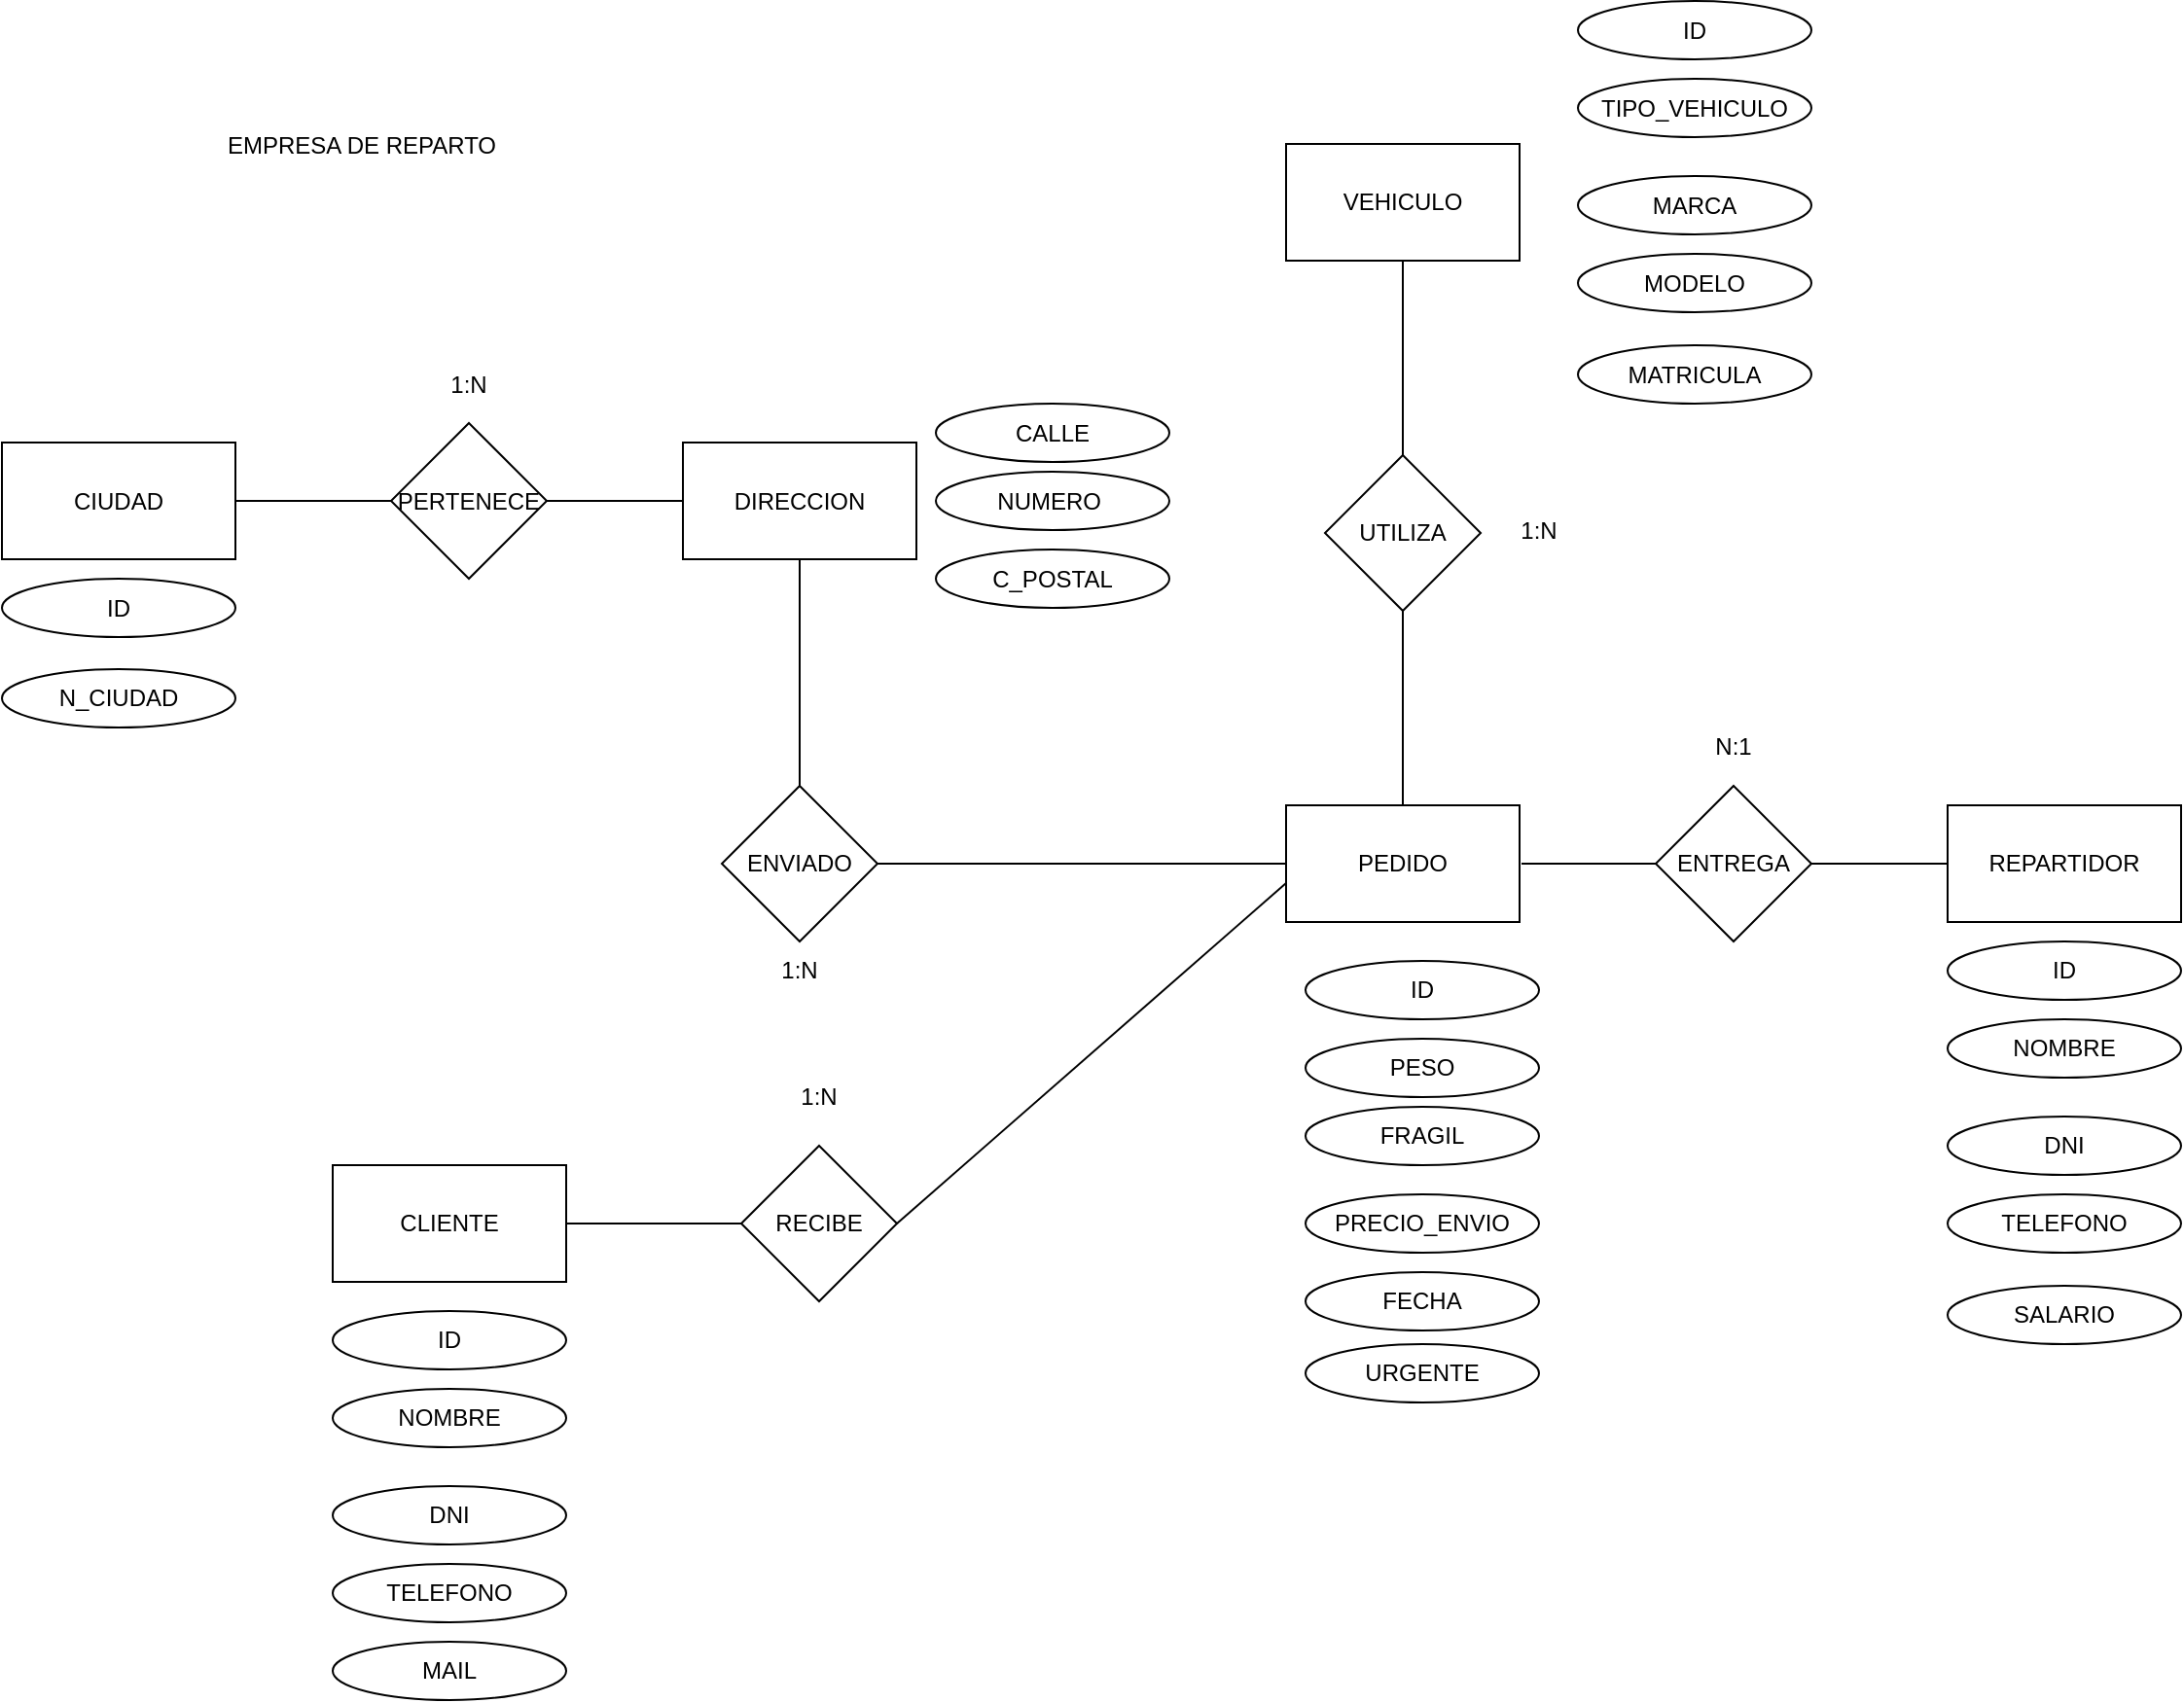 <mxfile version="14.5.10" type="device" pages="2"><diagram id="oQgclHZgj1BbhnC9wT2c" name="Página-1"><mxGraphModel dx="1798" dy="1056" grid="1" gridSize="10" guides="1" tooltips="1" connect="1" arrows="1" fold="1" page="1" pageScale="1" pageWidth="1169" pageHeight="1654" math="0" shadow="0"><root><mxCell id="0"/><mxCell id="1" parent="0"/><mxCell id="EchYy-JtCHSCQyAU1knJ-1" value="REPARTIDOR" style="rounded=0;whiteSpace=wrap;html=1;" parent="1" vertex="1"><mxGeometry x="1010" y="520" width="120" height="60" as="geometry"/></mxCell><mxCell id="EchYy-JtCHSCQyAU1knJ-3" value="ENTREGA" style="rhombus;whiteSpace=wrap;html=1;" parent="1" vertex="1"><mxGeometry x="860" y="510" width="80" height="80" as="geometry"/></mxCell><mxCell id="EchYy-JtCHSCQyAU1knJ-4" value="RECIBE" style="rhombus;whiteSpace=wrap;html=1;" parent="1" vertex="1"><mxGeometry x="390" y="695" width="80" height="80" as="geometry"/></mxCell><mxCell id="EchYy-JtCHSCQyAU1knJ-5" value="ENVIADO" style="rhombus;whiteSpace=wrap;html=1;" parent="1" vertex="1"><mxGeometry x="380" y="510" width="80" height="80" as="geometry"/></mxCell><mxCell id="EchYy-JtCHSCQyAU1knJ-6" value="PEDIDO" style="rounded=0;whiteSpace=wrap;html=1;" parent="1" vertex="1"><mxGeometry x="670" y="520" width="120" height="60" as="geometry"/></mxCell><mxCell id="EchYy-JtCHSCQyAU1knJ-7" value="CLIENTE" style="rounded=0;whiteSpace=wrap;html=1;" parent="1" vertex="1"><mxGeometry x="180" y="705" width="120" height="60" as="geometry"/></mxCell><mxCell id="EchYy-JtCHSCQyAU1knJ-8" value="CIUDAD" style="rounded=0;whiteSpace=wrap;html=1;" parent="1" vertex="1"><mxGeometry x="10" y="333.5" width="120" height="60" as="geometry"/></mxCell><mxCell id="EchYy-JtCHSCQyAU1knJ-9" value="VEHICULO" style="rounded=0;whiteSpace=wrap;html=1;" parent="1" vertex="1"><mxGeometry x="670" y="180" width="120" height="60" as="geometry"/></mxCell><mxCell id="EchYy-JtCHSCQyAU1knJ-10" value="UTILIZA" style="rhombus;whiteSpace=wrap;html=1;" parent="1" vertex="1"><mxGeometry x="690" y="340" width="80" height="80" as="geometry"/></mxCell><mxCell id="EchYy-JtCHSCQyAU1knJ-14" value="" style="endArrow=none;html=1;exitX=1;exitY=0.5;exitDx=0;exitDy=0;entryX=0;entryY=0.5;entryDx=0;entryDy=0;" parent="1" source="EchYy-JtCHSCQyAU1knJ-7" target="EchYy-JtCHSCQyAU1knJ-4" edge="1"><mxGeometry width="50" height="50" relative="1" as="geometry"><mxPoint x="560" y="820" as="sourcePoint"/><mxPoint x="610" y="770" as="targetPoint"/></mxGeometry></mxCell><mxCell id="EchYy-JtCHSCQyAU1knJ-15" value="" style="endArrow=none;html=1;exitX=1;exitY=0.5;exitDx=0;exitDy=0;entryX=0;entryY=0.5;entryDx=0;entryDy=0;" parent="1" source="EchYy-JtCHSCQyAU1knJ-5" target="EchYy-JtCHSCQyAU1knJ-6" edge="1"><mxGeometry width="50" height="50" relative="1" as="geometry"><mxPoint x="560" y="820" as="sourcePoint"/><mxPoint x="610" y="770" as="targetPoint"/></mxGeometry></mxCell><mxCell id="EchYy-JtCHSCQyAU1knJ-16" value="" style="endArrow=none;html=1;entryX=0;entryY=0.5;entryDx=0;entryDy=0;" parent="1" target="EchYy-JtCHSCQyAU1knJ-3" edge="1"><mxGeometry width="50" height="50" relative="1" as="geometry"><mxPoint x="791" y="550" as="sourcePoint"/><mxPoint x="610" y="770" as="targetPoint"/></mxGeometry></mxCell><mxCell id="EchYy-JtCHSCQyAU1knJ-17" value="" style="endArrow=none;html=1;exitX=1;exitY=0.5;exitDx=0;exitDy=0;entryX=0;entryY=0.5;entryDx=0;entryDy=0;" parent="1" source="EchYy-JtCHSCQyAU1knJ-3" target="EchYy-JtCHSCQyAU1knJ-1" edge="1"><mxGeometry width="50" height="50" relative="1" as="geometry"><mxPoint x="560" y="820" as="sourcePoint"/><mxPoint x="610" y="770" as="targetPoint"/></mxGeometry></mxCell><mxCell id="EchYy-JtCHSCQyAU1knJ-21" value="ID" style="ellipse;whiteSpace=wrap;html=1;" parent="1" vertex="1"><mxGeometry x="10" y="403.5" width="120" height="30" as="geometry"/></mxCell><mxCell id="EchYy-JtCHSCQyAU1knJ-22" value="N_CIUDAD" style="ellipse;whiteSpace=wrap;html=1;" parent="1" vertex="1"><mxGeometry x="10" y="450" width="120" height="30" as="geometry"/></mxCell><mxCell id="EchYy-JtCHSCQyAU1knJ-26" value="ID" style="ellipse;whiteSpace=wrap;html=1;" parent="1" vertex="1"><mxGeometry x="180" y="780" width="120" height="30" as="geometry"/></mxCell><mxCell id="EchYy-JtCHSCQyAU1knJ-27" value="NOMBRE" style="ellipse;whiteSpace=wrap;html=1;" parent="1" vertex="1"><mxGeometry x="180" y="820" width="120" height="30" as="geometry"/></mxCell><mxCell id="EchYy-JtCHSCQyAU1knJ-28" value="CALLE" style="ellipse;whiteSpace=wrap;html=1;" parent="1" vertex="1"><mxGeometry x="490" y="313.5" width="120" height="30" as="geometry"/></mxCell><mxCell id="EchYy-JtCHSCQyAU1knJ-29" value="C_POSTAL&lt;span style=&quot;color: rgba(0 , 0 , 0 , 0) ; font-family: monospace ; font-size: 0px&quot;&gt;%3CmxGraphModel%3E%3Croot%3E%3CmxCell%20id%3D%220%22%2F%3E%3CmxCell%20id%3D%221%22%20parent%3D%220%22%2F%3E%3CmxCell%20id%3D%222%22%20value%3D%22DIRECCION%22%20style%3D%22ellipse%3BwhiteSpace%3Dwrap%3Bhtml%3D1%3B%22%20vertex%3D%221%22%20parent%3D%221%22%3E%3CmxGeometry%20x%3D%22340%22%20y%3D%22295%22%20width%3D%22120%22%20height%3D%2230%22%20as%3D%22geometry%22%2F%3E%3C%2FmxCell%3E%3C%2Froot%3E%3C%2FmxGraphModel%3E&lt;/span&gt;" style="ellipse;whiteSpace=wrap;html=1;" parent="1" vertex="1"><mxGeometry x="490" y="388.5" width="120" height="30" as="geometry"/></mxCell><mxCell id="EchYy-JtCHSCQyAU1knJ-30" value="DNI" style="ellipse;whiteSpace=wrap;html=1;" parent="1" vertex="1"><mxGeometry x="180" y="870" width="120" height="30" as="geometry"/></mxCell><mxCell id="EchYy-JtCHSCQyAU1knJ-31" value="TELEFONO" style="ellipse;whiteSpace=wrap;html=1;" parent="1" vertex="1"><mxGeometry x="180" y="910" width="120" height="30" as="geometry"/></mxCell><mxCell id="EchYy-JtCHSCQyAU1knJ-32" value="MAIL" style="ellipse;whiteSpace=wrap;html=1;" parent="1" vertex="1"><mxGeometry x="180" y="950" width="120" height="30" as="geometry"/></mxCell><mxCell id="EchYy-JtCHSCQyAU1knJ-33" value="" style="endArrow=none;html=1;entryX=0.5;entryY=1;entryDx=0;entryDy=0;exitX=0.5;exitY=0;exitDx=0;exitDy=0;" parent="1" source="EchYy-JtCHSCQyAU1knJ-6" target="EchYy-JtCHSCQyAU1knJ-10" edge="1"><mxGeometry width="50" height="50" relative="1" as="geometry"><mxPoint x="560" y="740" as="sourcePoint"/><mxPoint x="610" y="690" as="targetPoint"/></mxGeometry></mxCell><mxCell id="EchYy-JtCHSCQyAU1knJ-34" value="" style="endArrow=none;html=1;entryX=0.5;entryY=1;entryDx=0;entryDy=0;exitX=0.5;exitY=0;exitDx=0;exitDy=0;" parent="1" source="EchYy-JtCHSCQyAU1knJ-10" target="EchYy-JtCHSCQyAU1knJ-9" edge="1"><mxGeometry width="50" height="50" relative="1" as="geometry"><mxPoint x="560" y="740" as="sourcePoint"/><mxPoint x="610" y="690" as="targetPoint"/></mxGeometry></mxCell><mxCell id="EchYy-JtCHSCQyAU1knJ-35" value="ID" style="ellipse;whiteSpace=wrap;html=1;" parent="1" vertex="1"><mxGeometry x="680" y="600" width="120" height="30" as="geometry"/></mxCell><mxCell id="EchYy-JtCHSCQyAU1knJ-36" value="PESO" style="ellipse;whiteSpace=wrap;html=1;" parent="1" vertex="1"><mxGeometry x="680" y="640" width="120" height="30" as="geometry"/></mxCell><mxCell id="EchYy-JtCHSCQyAU1knJ-38" value="FRAGIL" style="ellipse;whiteSpace=wrap;html=1;" parent="1" vertex="1"><mxGeometry x="680" y="675" width="120" height="30" as="geometry"/></mxCell><mxCell id="EchYy-JtCHSCQyAU1knJ-39" value="PRECIO_ENVIO" style="ellipse;whiteSpace=wrap;html=1;" parent="1" vertex="1"><mxGeometry x="680" y="720" width="120" height="30" as="geometry"/></mxCell><mxCell id="EchYy-JtCHSCQyAU1knJ-40" value="FECHA" style="ellipse;whiteSpace=wrap;html=1;" parent="1" vertex="1"><mxGeometry x="680" y="760" width="120" height="30" as="geometry"/></mxCell><mxCell id="EchYy-JtCHSCQyAU1knJ-41" value="URGENTE" style="ellipse;whiteSpace=wrap;html=1;" parent="1" vertex="1"><mxGeometry x="680" y="797" width="120" height="30" as="geometry"/></mxCell><mxCell id="EchYy-JtCHSCQyAU1knJ-49" value="DIRECCION" style="rounded=0;whiteSpace=wrap;html=1;" parent="1" vertex="1"><mxGeometry x="360" y="333.5" width="120" height="60" as="geometry"/></mxCell><mxCell id="EchYy-JtCHSCQyAU1knJ-50" value="" style="endArrow=none;html=1;exitX=0.5;exitY=0;exitDx=0;exitDy=0;entryX=0.5;entryY=1;entryDx=0;entryDy=0;" parent="1" source="EchYy-JtCHSCQyAU1knJ-5" target="EchYy-JtCHSCQyAU1knJ-49" edge="1"><mxGeometry width="50" height="50" relative="1" as="geometry"><mxPoint x="560" y="730" as="sourcePoint"/><mxPoint x="610" y="680" as="targetPoint"/></mxGeometry></mxCell><mxCell id="EchYy-JtCHSCQyAU1knJ-51" value="NUMERO&amp;nbsp;" style="ellipse;whiteSpace=wrap;html=1;" parent="1" vertex="1"><mxGeometry x="490" y="348.5" width="120" height="30" as="geometry"/></mxCell><mxCell id="EchYy-JtCHSCQyAU1knJ-52" value="" style="endArrow=none;html=1;exitX=1;exitY=0.5;exitDx=0;exitDy=0;" parent="1" source="EchYy-JtCHSCQyAU1knJ-4" edge="1"><mxGeometry width="50" height="50" relative="1" as="geometry"><mxPoint x="560" y="730" as="sourcePoint"/><mxPoint x="670" y="560" as="targetPoint"/></mxGeometry></mxCell><mxCell id="EchYy-JtCHSCQyAU1knJ-53" value="ID" style="ellipse;whiteSpace=wrap;html=1;" parent="1" vertex="1"><mxGeometry x="1010" y="590" width="120" height="30" as="geometry"/></mxCell><mxCell id="EchYy-JtCHSCQyAU1knJ-54" value="NOMBRE" style="ellipse;whiteSpace=wrap;html=1;" parent="1" vertex="1"><mxGeometry x="1010" y="630" width="120" height="30" as="geometry"/></mxCell><mxCell id="EchYy-JtCHSCQyAU1knJ-55" value="DNI" style="ellipse;whiteSpace=wrap;html=1;" parent="1" vertex="1"><mxGeometry x="1010" y="680" width="120" height="30" as="geometry"/></mxCell><mxCell id="EchYy-JtCHSCQyAU1knJ-56" value="TELEFONO" style="ellipse;whiteSpace=wrap;html=1;" parent="1" vertex="1"><mxGeometry x="1010" y="720" width="120" height="30" as="geometry"/></mxCell><mxCell id="EchYy-JtCHSCQyAU1knJ-57" value="SALARIO" style="ellipse;whiteSpace=wrap;html=1;" parent="1" vertex="1"><mxGeometry x="1010" y="767" width="120" height="30" as="geometry"/></mxCell><mxCell id="EchYy-JtCHSCQyAU1knJ-69" value="ID" style="ellipse;whiteSpace=wrap;html=1;" parent="1" vertex="1"><mxGeometry x="820" y="106.5" width="120" height="30" as="geometry"/></mxCell><mxCell id="EchYy-JtCHSCQyAU1knJ-70" value="TIPO_VEHICULO" style="ellipse;whiteSpace=wrap;html=1;" parent="1" vertex="1"><mxGeometry x="820" y="146.5" width="120" height="30" as="geometry"/></mxCell><mxCell id="EchYy-JtCHSCQyAU1knJ-71" value="MARCA" style="ellipse;whiteSpace=wrap;html=1;" parent="1" vertex="1"><mxGeometry x="820" y="196.5" width="120" height="30" as="geometry"/></mxCell><mxCell id="EchYy-JtCHSCQyAU1knJ-72" value="MODELO" style="ellipse;whiteSpace=wrap;html=1;" parent="1" vertex="1"><mxGeometry x="820" y="236.5" width="120" height="30" as="geometry"/></mxCell><mxCell id="EchYy-JtCHSCQyAU1knJ-73" value="MATRICULA" style="ellipse;whiteSpace=wrap;html=1;" parent="1" vertex="1"><mxGeometry x="820" y="283.5" width="120" height="30" as="geometry"/></mxCell><mxCell id="EchYy-JtCHSCQyAU1knJ-74" value="PERTENECE" style="rhombus;whiteSpace=wrap;html=1;" parent="1" vertex="1"><mxGeometry x="210" y="323.5" width="80" height="80" as="geometry"/></mxCell><mxCell id="EchYy-JtCHSCQyAU1knJ-75" value="" style="endArrow=none;html=1;exitX=1;exitY=0.5;exitDx=0;exitDy=0;entryX=0;entryY=0.5;entryDx=0;entryDy=0;" parent="1" source="EchYy-JtCHSCQyAU1knJ-8" target="EchYy-JtCHSCQyAU1knJ-74" edge="1"><mxGeometry width="50" height="50" relative="1" as="geometry"><mxPoint x="570" y="580" as="sourcePoint"/><mxPoint x="620" y="530" as="targetPoint"/></mxGeometry></mxCell><mxCell id="EchYy-JtCHSCQyAU1knJ-76" value="" style="endArrow=none;html=1;exitX=1;exitY=0.5;exitDx=0;exitDy=0;entryX=0;entryY=0.5;entryDx=0;entryDy=0;" parent="1" source="EchYy-JtCHSCQyAU1knJ-74" target="EchYy-JtCHSCQyAU1knJ-49" edge="1"><mxGeometry width="50" height="50" relative="1" as="geometry"><mxPoint x="570" y="580" as="sourcePoint"/><mxPoint x="620" y="530" as="targetPoint"/></mxGeometry></mxCell><mxCell id="EchYy-JtCHSCQyAU1knJ-77" value="1:N" style="text;html=1;strokeColor=none;fillColor=none;align=center;verticalAlign=middle;whiteSpace=wrap;rounded=0;" parent="1" vertex="1"><mxGeometry x="230" y="293.5" width="40" height="20" as="geometry"/></mxCell><mxCell id="EchYy-JtCHSCQyAU1knJ-79" value="1:N" style="text;html=1;strokeColor=none;fillColor=none;align=center;verticalAlign=middle;whiteSpace=wrap;rounded=0;" parent="1" vertex="1"><mxGeometry x="400" y="595" width="40" height="20" as="geometry"/></mxCell><mxCell id="EchYy-JtCHSCQyAU1knJ-80" value="1:N" style="text;html=1;strokeColor=none;fillColor=none;align=center;verticalAlign=middle;whiteSpace=wrap;rounded=0;" parent="1" vertex="1"><mxGeometry x="410" y="660" width="40" height="20" as="geometry"/></mxCell><mxCell id="EchYy-JtCHSCQyAU1knJ-81" value="1:N" style="text;html=1;strokeColor=none;fillColor=none;align=center;verticalAlign=middle;whiteSpace=wrap;rounded=0;" parent="1" vertex="1"><mxGeometry x="780" y="368.5" width="40" height="20" as="geometry"/></mxCell><mxCell id="EchYy-JtCHSCQyAU1knJ-85" value="N:1" style="text;html=1;strokeColor=none;fillColor=none;align=center;verticalAlign=middle;whiteSpace=wrap;rounded=0;" parent="1" vertex="1"><mxGeometry x="880" y="480" width="40" height="20" as="geometry"/></mxCell><mxCell id="EchYy-JtCHSCQyAU1knJ-87" value="EMPRESA DE REPARTO" style="text;html=1;strokeColor=none;fillColor=none;align=center;verticalAlign=middle;whiteSpace=wrap;rounded=0;" parent="1" vertex="1"><mxGeometry x="60" y="146.5" width="270" height="68.5" as="geometry"/></mxCell></root></mxGraphModel></diagram><diagram id="UMnweKXKIHSZnf6MmhtM" name="Page-2"><mxGraphModel dx="1041" dy="768" grid="1" gridSize="10" guides="1" tooltips="1" connect="1" arrows="1" fold="1" page="1" pageScale="1" pageWidth="827" pageHeight="1169" math="0" shadow="0"><root><mxCell id="8Dta5nfzr9jEYjFxfUkM-0"/><mxCell id="8Dta5nfzr9jEYjFxfUkM-1" parent="8Dta5nfzr9jEYjFxfUkM-0"/><mxCell id="8Dta5nfzr9jEYjFxfUkM-2" value="Ciudad" style="swimlane;fontStyle=0;childLayout=stackLayout;horizontal=1;startSize=26;fillColor=none;horizontalStack=0;resizeParent=1;resizeParentMax=0;resizeLast=0;collapsible=1;marginBottom=0;" vertex="1" parent="8Dta5nfzr9jEYjFxfUkM-1"><mxGeometry x="30" y="80" width="140" height="78" as="geometry"/></mxCell><mxCell id="8Dta5nfzr9jEYjFxfUkM-3" value="Id_ciudad (PK)" style="text;strokeColor=none;fillColor=none;align=left;verticalAlign=top;spacingLeft=4;spacingRight=4;overflow=hidden;rotatable=0;points=[[0,0.5],[1,0.5]];portConstraint=eastwest;" vertex="1" parent="8Dta5nfzr9jEYjFxfUkM-2"><mxGeometry y="26" width="140" height="26" as="geometry"/></mxCell><mxCell id="8Dta5nfzr9jEYjFxfUkM-4" value="Nombre_ciudad" style="text;strokeColor=none;fillColor=none;align=left;verticalAlign=top;spacingLeft=4;spacingRight=4;overflow=hidden;rotatable=0;points=[[0,0.5],[1,0.5]];portConstraint=eastwest;" vertex="1" parent="8Dta5nfzr9jEYjFxfUkM-2"><mxGeometry y="52" width="140" height="26" as="geometry"/></mxCell><mxCell id="8Dta5nfzr9jEYjFxfUkM-6" value="Direccion" style="swimlane;fontStyle=0;childLayout=stackLayout;horizontal=1;startSize=26;fillColor=none;horizontalStack=0;resizeParent=1;resizeParentMax=0;resizeLast=0;collapsible=1;marginBottom=0;" vertex="1" parent="8Dta5nfzr9jEYjFxfUkM-1"><mxGeometry x="210" y="290" width="140" height="156" as="geometry"/></mxCell><mxCell id="8Dta5nfzr9jEYjFxfUkM-39" value="Id_direccion (PK)" style="text;strokeColor=none;fillColor=none;align=left;verticalAlign=top;spacingLeft=4;spacingRight=4;overflow=hidden;rotatable=0;points=[[0,0.5],[1,0.5]];portConstraint=eastwest;" vertex="1" parent="8Dta5nfzr9jEYjFxfUkM-6"><mxGeometry y="26" width="140" height="26" as="geometry"/></mxCell><mxCell id="8Dta5nfzr9jEYjFxfUkM-7" value="Id_ciudad (FK)" style="text;strokeColor=none;fillColor=none;align=left;verticalAlign=top;spacingLeft=4;spacingRight=4;overflow=hidden;rotatable=0;points=[[0,0.5],[1,0.5]];portConstraint=eastwest;" vertex="1" parent="8Dta5nfzr9jEYjFxfUkM-6"><mxGeometry y="52" width="140" height="26" as="geometry"/></mxCell><mxCell id="8Dta5nfzr9jEYjFxfUkM-8" value="Calle" style="text;strokeColor=none;fillColor=none;align=left;verticalAlign=top;spacingLeft=4;spacingRight=4;overflow=hidden;rotatable=0;points=[[0,0.5],[1,0.5]];portConstraint=eastwest;" vertex="1" parent="8Dta5nfzr9jEYjFxfUkM-6"><mxGeometry y="78" width="140" height="26" as="geometry"/></mxCell><mxCell id="8Dta5nfzr9jEYjFxfUkM-9" value="Numero" style="text;strokeColor=none;fillColor=none;align=left;verticalAlign=top;spacingLeft=4;spacingRight=4;overflow=hidden;rotatable=0;points=[[0,0.5],[1,0.5]];portConstraint=eastwest;" vertex="1" parent="8Dta5nfzr9jEYjFxfUkM-6"><mxGeometry y="104" width="140" height="26" as="geometry"/></mxCell><mxCell id="8Dta5nfzr9jEYjFxfUkM-10" value="cod_postal" style="text;strokeColor=none;fillColor=none;align=left;verticalAlign=top;spacingLeft=4;spacingRight=4;overflow=hidden;rotatable=0;points=[[0,0.5],[1,0.5]];portConstraint=eastwest;" vertex="1" parent="8Dta5nfzr9jEYjFxfUkM-6"><mxGeometry y="130" width="140" height="26" as="geometry"/></mxCell><mxCell id="8Dta5nfzr9jEYjFxfUkM-11" value="Pedido" style="swimlane;fontStyle=0;childLayout=stackLayout;horizontal=1;startSize=26;fillColor=none;horizontalStack=0;resizeParent=1;resizeParentMax=0;resizeLast=0;collapsible=1;marginBottom=0;" vertex="1" parent="8Dta5nfzr9jEYjFxfUkM-1"><mxGeometry x="450" y="300" width="140" height="286" as="geometry"/></mxCell><mxCell id="8Dta5nfzr9jEYjFxfUkM-12" value="Id_pedido (PK)" style="text;strokeColor=none;fillColor=none;align=left;verticalAlign=top;spacingLeft=4;spacingRight=4;overflow=hidden;rotatable=0;points=[[0,0.5],[1,0.5]];portConstraint=eastwest;" vertex="1" parent="8Dta5nfzr9jEYjFxfUkM-11"><mxGeometry y="26" width="140" height="26" as="geometry"/></mxCell><mxCell id="8Dta5nfzr9jEYjFxfUkM-41" value="Id_direccion (FK)" style="text;strokeColor=none;fillColor=none;align=left;verticalAlign=top;spacingLeft=4;spacingRight=4;overflow=hidden;rotatable=0;points=[[0,0.5],[1,0.5]];portConstraint=eastwest;" vertex="1" parent="8Dta5nfzr9jEYjFxfUkM-11"><mxGeometry y="52" width="140" height="26" as="geometry"/></mxCell><mxCell id="8Dta5nfzr9jEYjFxfUkM-43" value="Id_vehiculo (FK)" style="text;strokeColor=none;fillColor=none;align=left;verticalAlign=top;spacingLeft=4;spacingRight=4;overflow=hidden;rotatable=0;points=[[0,0.5],[1,0.5]];portConstraint=eastwest;" vertex="1" parent="8Dta5nfzr9jEYjFxfUkM-11"><mxGeometry y="78" width="140" height="26" as="geometry"/></mxCell><mxCell id="8Dta5nfzr9jEYjFxfUkM-45" value="Id_repartidor (FK)" style="text;strokeColor=none;fillColor=none;align=left;verticalAlign=top;spacingLeft=4;spacingRight=4;overflow=hidden;rotatable=0;points=[[0,0.5],[1,0.5]];portConstraint=eastwest;" vertex="1" parent="8Dta5nfzr9jEYjFxfUkM-11"><mxGeometry y="104" width="140" height="26" as="geometry"/></mxCell><mxCell id="8Dta5nfzr9jEYjFxfUkM-47" value="Id_cliente (FK)" style="text;strokeColor=none;fillColor=none;align=left;verticalAlign=top;spacingLeft=4;spacingRight=4;overflow=hidden;rotatable=0;points=[[0,0.5],[1,0.5]];portConstraint=eastwest;" vertex="1" parent="8Dta5nfzr9jEYjFxfUkM-11"><mxGeometry y="130" width="140" height="26" as="geometry"/></mxCell><mxCell id="8Dta5nfzr9jEYjFxfUkM-13" value="Peso" style="text;strokeColor=none;fillColor=none;align=left;verticalAlign=top;spacingLeft=4;spacingRight=4;overflow=hidden;rotatable=0;points=[[0,0.5],[1,0.5]];portConstraint=eastwest;" vertex="1" parent="8Dta5nfzr9jEYjFxfUkM-11"><mxGeometry y="156" width="140" height="26" as="geometry"/></mxCell><mxCell id="8Dta5nfzr9jEYjFxfUkM-14" value="Fragil" style="text;strokeColor=none;fillColor=none;align=left;verticalAlign=top;spacingLeft=4;spacingRight=4;overflow=hidden;rotatable=0;points=[[0,0.5],[1,0.5]];portConstraint=eastwest;" vertex="1" parent="8Dta5nfzr9jEYjFxfUkM-11"><mxGeometry y="182" width="140" height="26" as="geometry"/></mxCell><mxCell id="8Dta5nfzr9jEYjFxfUkM-15" value="Precio_envio" style="text;strokeColor=none;fillColor=none;align=left;verticalAlign=top;spacingLeft=4;spacingRight=4;overflow=hidden;rotatable=0;points=[[0,0.5],[1,0.5]];portConstraint=eastwest;" vertex="1" parent="8Dta5nfzr9jEYjFxfUkM-11"><mxGeometry y="208" width="140" height="26" as="geometry"/></mxCell><mxCell id="8Dta5nfzr9jEYjFxfUkM-16" value="Fecha_entrega" style="text;strokeColor=none;fillColor=none;align=left;verticalAlign=top;spacingLeft=4;spacingRight=4;overflow=hidden;rotatable=0;points=[[0,0.5],[1,0.5]];portConstraint=eastwest;" vertex="1" parent="8Dta5nfzr9jEYjFxfUkM-11"><mxGeometry y="234" width="140" height="26" as="geometry"/></mxCell><mxCell id="8Dta5nfzr9jEYjFxfUkM-17" value="Urgente" style="text;strokeColor=none;fillColor=none;align=left;verticalAlign=top;spacingLeft=4;spacingRight=4;overflow=hidden;rotatable=0;points=[[0,0.5],[1,0.5]];portConstraint=eastwest;" vertex="1" parent="8Dta5nfzr9jEYjFxfUkM-11"><mxGeometry y="260" width="140" height="26" as="geometry"/></mxCell><mxCell id="8Dta5nfzr9jEYjFxfUkM-18" value="Vehiculo" style="swimlane;fontStyle=0;childLayout=stackLayout;horizontal=1;startSize=26;fillColor=none;horizontalStack=0;resizeParent=1;resizeParentMax=0;resizeLast=0;collapsible=1;marginBottom=0;" vertex="1" parent="8Dta5nfzr9jEYjFxfUkM-1"><mxGeometry x="660" y="60" width="140" height="156" as="geometry"/></mxCell><mxCell id="8Dta5nfzr9jEYjFxfUkM-19" value="Id_vehiculo (PK)" style="text;strokeColor=none;fillColor=none;align=left;verticalAlign=top;spacingLeft=4;spacingRight=4;overflow=hidden;rotatable=0;points=[[0,0.5],[1,0.5]];portConstraint=eastwest;" vertex="1" parent="8Dta5nfzr9jEYjFxfUkM-18"><mxGeometry y="26" width="140" height="26" as="geometry"/></mxCell><mxCell id="8Dta5nfzr9jEYjFxfUkM-20" value="Tipo_vehiculo" style="text;strokeColor=none;fillColor=none;align=left;verticalAlign=top;spacingLeft=4;spacingRight=4;overflow=hidden;rotatable=0;points=[[0,0.5],[1,0.5]];portConstraint=eastwest;" vertex="1" parent="8Dta5nfzr9jEYjFxfUkM-18"><mxGeometry y="52" width="140" height="26" as="geometry"/></mxCell><mxCell id="8Dta5nfzr9jEYjFxfUkM-21" value="Marca" style="text;strokeColor=none;fillColor=none;align=left;verticalAlign=top;spacingLeft=4;spacingRight=4;overflow=hidden;rotatable=0;points=[[0,0.5],[1,0.5]];portConstraint=eastwest;" vertex="1" parent="8Dta5nfzr9jEYjFxfUkM-18"><mxGeometry y="78" width="140" height="26" as="geometry"/></mxCell><mxCell id="8Dta5nfzr9jEYjFxfUkM-22" value="Modelo" style="text;strokeColor=none;fillColor=none;align=left;verticalAlign=top;spacingLeft=4;spacingRight=4;overflow=hidden;rotatable=0;points=[[0,0.5],[1,0.5]];portConstraint=eastwest;" vertex="1" parent="8Dta5nfzr9jEYjFxfUkM-18"><mxGeometry y="104" width="140" height="26" as="geometry"/></mxCell><mxCell id="8Dta5nfzr9jEYjFxfUkM-23" value="Matricula" style="text;strokeColor=none;fillColor=none;align=left;verticalAlign=top;spacingLeft=4;spacingRight=4;overflow=hidden;rotatable=0;points=[[0,0.5],[1,0.5]];portConstraint=eastwest;" vertex="1" parent="8Dta5nfzr9jEYjFxfUkM-18"><mxGeometry y="130" width="140" height="26" as="geometry"/></mxCell><mxCell id="8Dta5nfzr9jEYjFxfUkM-24" value="Cliente" style="swimlane;fontStyle=0;childLayout=stackLayout;horizontal=1;startSize=26;fillColor=none;horizontalStack=0;resizeParent=1;resizeParentMax=0;resizeLast=0;collapsible=1;marginBottom=0;" vertex="1" parent="8Dta5nfzr9jEYjFxfUkM-1"><mxGeometry x="120" y="585" width="140" height="156" as="geometry"/></mxCell><mxCell id="8Dta5nfzr9jEYjFxfUkM-25" value="Id_cliente (PK)" style="text;strokeColor=none;fillColor=none;align=left;verticalAlign=top;spacingLeft=4;spacingRight=4;overflow=hidden;rotatable=0;points=[[0,0.5],[1,0.5]];portConstraint=eastwest;" vertex="1" parent="8Dta5nfzr9jEYjFxfUkM-24"><mxGeometry y="26" width="140" height="26" as="geometry"/></mxCell><mxCell id="8Dta5nfzr9jEYjFxfUkM-26" value="Nombre_cliente" style="text;strokeColor=none;fillColor=none;align=left;verticalAlign=top;spacingLeft=4;spacingRight=4;overflow=hidden;rotatable=0;points=[[0,0.5],[1,0.5]];portConstraint=eastwest;" vertex="1" parent="8Dta5nfzr9jEYjFxfUkM-24"><mxGeometry y="52" width="140" height="26" as="geometry"/></mxCell><mxCell id="8Dta5nfzr9jEYjFxfUkM-27" value="DNI_cliente" style="text;strokeColor=none;fillColor=none;align=left;verticalAlign=top;spacingLeft=4;spacingRight=4;overflow=hidden;rotatable=0;points=[[0,0.5],[1,0.5]];portConstraint=eastwest;" vertex="1" parent="8Dta5nfzr9jEYjFxfUkM-24"><mxGeometry y="78" width="140" height="26" as="geometry"/></mxCell><mxCell id="8Dta5nfzr9jEYjFxfUkM-28" value="Telefono_cliente" style="text;strokeColor=none;fillColor=none;align=left;verticalAlign=top;spacingLeft=4;spacingRight=4;overflow=hidden;rotatable=0;points=[[0,0.5],[1,0.5]];portConstraint=eastwest;" vertex="1" parent="8Dta5nfzr9jEYjFxfUkM-24"><mxGeometry y="104" width="140" height="26" as="geometry"/></mxCell><mxCell id="8Dta5nfzr9jEYjFxfUkM-29" value="Mail" style="text;strokeColor=none;fillColor=none;align=left;verticalAlign=top;spacingLeft=4;spacingRight=4;overflow=hidden;rotatable=0;points=[[0,0.5],[1,0.5]];portConstraint=eastwest;" vertex="1" parent="8Dta5nfzr9jEYjFxfUkM-24"><mxGeometry y="130" width="140" height="26" as="geometry"/></mxCell><mxCell id="8Dta5nfzr9jEYjFxfUkM-31" value="Repartidor" style="swimlane;fontStyle=0;childLayout=stackLayout;horizontal=1;startSize=26;fillColor=none;horizontalStack=0;resizeParent=1;resizeParentMax=0;resizeLast=0;collapsible=1;marginBottom=0;" vertex="1" parent="8Dta5nfzr9jEYjFxfUkM-1"><mxGeometry x="640" y="559" width="140" height="182" as="geometry"/></mxCell><mxCell id="8Dta5nfzr9jEYjFxfUkM-32" value="Id_repartidor (PK)" style="text;strokeColor=none;fillColor=none;align=left;verticalAlign=top;spacingLeft=4;spacingRight=4;overflow=hidden;rotatable=0;points=[[0,0.5],[1,0.5]];portConstraint=eastwest;" vertex="1" parent="8Dta5nfzr9jEYjFxfUkM-31"><mxGeometry y="26" width="140" height="26" as="geometry"/></mxCell><mxCell id="8Dta5nfzr9jEYjFxfUkM-33" value="Nombre_repartidor" style="text;strokeColor=none;fillColor=none;align=left;verticalAlign=top;spacingLeft=4;spacingRight=4;overflow=hidden;rotatable=0;points=[[0,0.5],[1,0.5]];portConstraint=eastwest;" vertex="1" parent="8Dta5nfzr9jEYjFxfUkM-31"><mxGeometry y="52" width="140" height="26" as="geometry"/></mxCell><mxCell id="8Dta5nfzr9jEYjFxfUkM-34" value="DNI_repartidor" style="text;strokeColor=none;fillColor=none;align=left;verticalAlign=top;spacingLeft=4;spacingRight=4;overflow=hidden;rotatable=0;points=[[0,0.5],[1,0.5]];portConstraint=eastwest;" vertex="1" parent="8Dta5nfzr9jEYjFxfUkM-31"><mxGeometry y="78" width="140" height="26" as="geometry"/></mxCell><mxCell id="8Dta5nfzr9jEYjFxfUkM-35" value="Precio_envio" style="text;strokeColor=none;fillColor=none;align=left;verticalAlign=top;spacingLeft=4;spacingRight=4;overflow=hidden;rotatable=0;points=[[0,0.5],[1,0.5]];portConstraint=eastwest;" vertex="1" parent="8Dta5nfzr9jEYjFxfUkM-31"><mxGeometry y="104" width="140" height="26" as="geometry"/></mxCell><mxCell id="8Dta5nfzr9jEYjFxfUkM-36" value="Telefono_repartidor" style="text;strokeColor=none;fillColor=none;align=left;verticalAlign=top;spacingLeft=4;spacingRight=4;overflow=hidden;rotatable=0;points=[[0,0.5],[1,0.5]];portConstraint=eastwest;" vertex="1" parent="8Dta5nfzr9jEYjFxfUkM-31"><mxGeometry y="130" width="140" height="26" as="geometry"/></mxCell><mxCell id="8Dta5nfzr9jEYjFxfUkM-37" value="Salario" style="text;strokeColor=none;fillColor=none;align=left;verticalAlign=top;spacingLeft=4;spacingRight=4;overflow=hidden;rotatable=0;points=[[0,0.5],[1,0.5]];portConstraint=eastwest;" vertex="1" parent="8Dta5nfzr9jEYjFxfUkM-31"><mxGeometry y="156" width="140" height="26" as="geometry"/></mxCell><mxCell id="8Dta5nfzr9jEYjFxfUkM-40" value="" style="endArrow=none;html=1;exitX=1;exitY=0.5;exitDx=0;exitDy=0;entryX=0;entryY=0.5;entryDx=0;entryDy=0;" edge="1" parent="8Dta5nfzr9jEYjFxfUkM-1" source="8Dta5nfzr9jEYjFxfUkM-3" target="8Dta5nfzr9jEYjFxfUkM-7"><mxGeometry width="50" height="50" relative="1" as="geometry"><mxPoint x="380" y="590" as="sourcePoint"/><mxPoint x="250" y="340" as="targetPoint"/><Array as="points"><mxPoint x="200" y="119"/><mxPoint x="180" y="355"/></Array></mxGeometry></mxCell><mxCell id="8Dta5nfzr9jEYjFxfUkM-42" value="" style="endArrow=none;html=1;exitX=1;exitY=0.5;exitDx=0;exitDy=0;entryX=0;entryY=0.5;entryDx=0;entryDy=0;" edge="1" parent="8Dta5nfzr9jEYjFxfUkM-1" source="8Dta5nfzr9jEYjFxfUkM-39" target="8Dta5nfzr9jEYjFxfUkM-41"><mxGeometry width="50" height="50" relative="1" as="geometry"><mxPoint x="380" y="590" as="sourcePoint"/><mxPoint x="430" y="540" as="targetPoint"/></mxGeometry></mxCell><mxCell id="8Dta5nfzr9jEYjFxfUkM-44" value="" style="endArrow=none;html=1;entryX=-0.002;entryY=0.769;entryDx=0;entryDy=0;entryPerimeter=0;exitX=1;exitY=0.5;exitDx=0;exitDy=0;" edge="1" parent="8Dta5nfzr9jEYjFxfUkM-1" source="8Dta5nfzr9jEYjFxfUkM-43" target="8Dta5nfzr9jEYjFxfUkM-19"><mxGeometry width="50" height="50" relative="1" as="geometry"><mxPoint x="380" y="590" as="sourcePoint"/><mxPoint x="430" y="540" as="targetPoint"/><Array as="points"><mxPoint x="620" y="391"/><mxPoint x="620" y="106"/></Array></mxGeometry></mxCell><mxCell id="8Dta5nfzr9jEYjFxfUkM-46" value="" style="endArrow=none;html=1;entryX=1;entryY=0.5;entryDx=0;entryDy=0;exitX=0;exitY=0.5;exitDx=0;exitDy=0;" edge="1" parent="8Dta5nfzr9jEYjFxfUkM-1" source="8Dta5nfzr9jEYjFxfUkM-32" target="8Dta5nfzr9jEYjFxfUkM-45"><mxGeometry width="50" height="50" relative="1" as="geometry"><mxPoint x="380" y="590" as="sourcePoint"/><mxPoint x="430" y="540" as="targetPoint"/><Array as="points"><mxPoint x="610" y="598"/><mxPoint x="610" y="417"/></Array></mxGeometry></mxCell><mxCell id="8Dta5nfzr9jEYjFxfUkM-48" value="" style="endArrow=none;html=1;exitX=1;exitY=0.5;exitDx=0;exitDy=0;entryX=0;entryY=0.5;entryDx=0;entryDy=0;startArrow=none;" edge="1" parent="8Dta5nfzr9jEYjFxfUkM-1" source="8Dta5nfzr9jEYjFxfUkM-25" target="8Dta5nfzr9jEYjFxfUkM-47"><mxGeometry width="50" height="50" relative="1" as="geometry"><mxPoint x="380" y="590" as="sourcePoint"/><mxPoint x="430" y="540" as="targetPoint"/></mxGeometry></mxCell><mxCell id="8Dta5nfzr9jEYjFxfUkM-49" value="1" style="text;html=1;strokeColor=none;fillColor=none;align=center;verticalAlign=middle;whiteSpace=wrap;rounded=0;" vertex="1" parent="8Dta5nfzr9jEYjFxfUkM-1"><mxGeometry x="170" y="100" width="40" height="20" as="geometry"/></mxCell><mxCell id="8Dta5nfzr9jEYjFxfUkM-50" value="1" style="text;html=1;strokeColor=none;fillColor=none;align=center;verticalAlign=middle;whiteSpace=wrap;rounded=0;" vertex="1" parent="8Dta5nfzr9jEYjFxfUkM-1"><mxGeometry x="610" y="80" width="40" height="20" as="geometry"/></mxCell><mxCell id="8Dta5nfzr9jEYjFxfUkM-51" value="1" style="text;html=1;strokeColor=none;fillColor=none;align=center;verticalAlign=middle;whiteSpace=wrap;rounded=0;" vertex="1" parent="8Dta5nfzr9jEYjFxfUkM-1"><mxGeometry x="603" y="574" width="40" height="20" as="geometry"/></mxCell><mxCell id="8Dta5nfzr9jEYjFxfUkM-52" value="1" style="text;html=1;strokeColor=none;fillColor=none;align=center;verticalAlign=middle;whiteSpace=wrap;rounded=0;" vertex="1" parent="8Dta5nfzr9jEYjFxfUkM-1"><mxGeometry x="350" y="310" width="40" height="20" as="geometry"/></mxCell><mxCell id="8Dta5nfzr9jEYjFxfUkM-53" value="1" style="text;html=1;strokeColor=none;fillColor=none;align=center;verticalAlign=middle;whiteSpace=wrap;rounded=0;" vertex="1" parent="8Dta5nfzr9jEYjFxfUkM-1"><mxGeometry x="250" y="588" width="40" height="20" as="geometry"/></mxCell><mxCell id="8Dta5nfzr9jEYjFxfUkM-55" value="1" style="text;html=1;strokeColor=none;fillColor=none;align=center;verticalAlign=middle;whiteSpace=wrap;rounded=0;" vertex="1" parent="8Dta5nfzr9jEYjFxfUkM-1"><mxGeometry x="300" y="160" width="40" height="20" as="geometry"/></mxCell><mxCell id="8Dta5nfzr9jEYjFxfUkM-56" value="N" style="text;html=1;strokeColor=none;fillColor=none;align=center;verticalAlign=middle;whiteSpace=wrap;rounded=0;" vertex="1" parent="8Dta5nfzr9jEYjFxfUkM-1"><mxGeometry x="410" y="426" width="40" height="20" as="geometry"/></mxCell><mxCell id="8Dta5nfzr9jEYjFxfUkM-57" value="N" style="text;html=1;strokeColor=none;fillColor=none;align=center;verticalAlign=middle;whiteSpace=wrap;rounded=0;" vertex="1" parent="8Dta5nfzr9jEYjFxfUkM-1"><mxGeometry x="414" y="340" width="40" height="20" as="geometry"/></mxCell><mxCell id="8Dta5nfzr9jEYjFxfUkM-58" value="N" style="text;html=1;strokeColor=none;fillColor=none;align=center;verticalAlign=middle;whiteSpace=wrap;rounded=0;" vertex="1" parent="8Dta5nfzr9jEYjFxfUkM-1"><mxGeometry x="173" y="330" width="40" height="20" as="geometry"/></mxCell><mxCell id="8Dta5nfzr9jEYjFxfUkM-59" value="N" style="text;html=1;strokeColor=none;fillColor=none;align=center;verticalAlign=middle;whiteSpace=wrap;rounded=0;" vertex="1" parent="8Dta5nfzr9jEYjFxfUkM-1"><mxGeometry x="580" y="370" width="40" height="20" as="geometry"/></mxCell><mxCell id="8Dta5nfzr9jEYjFxfUkM-60" value="N" style="text;html=1;strokeColor=none;fillColor=none;align=center;verticalAlign=middle;whiteSpace=wrap;rounded=0;" vertex="1" parent="8Dta5nfzr9jEYjFxfUkM-1"><mxGeometry x="580" y="400" width="40" height="20" as="geometry"/></mxCell></root></mxGraphModel></diagram></mxfile>